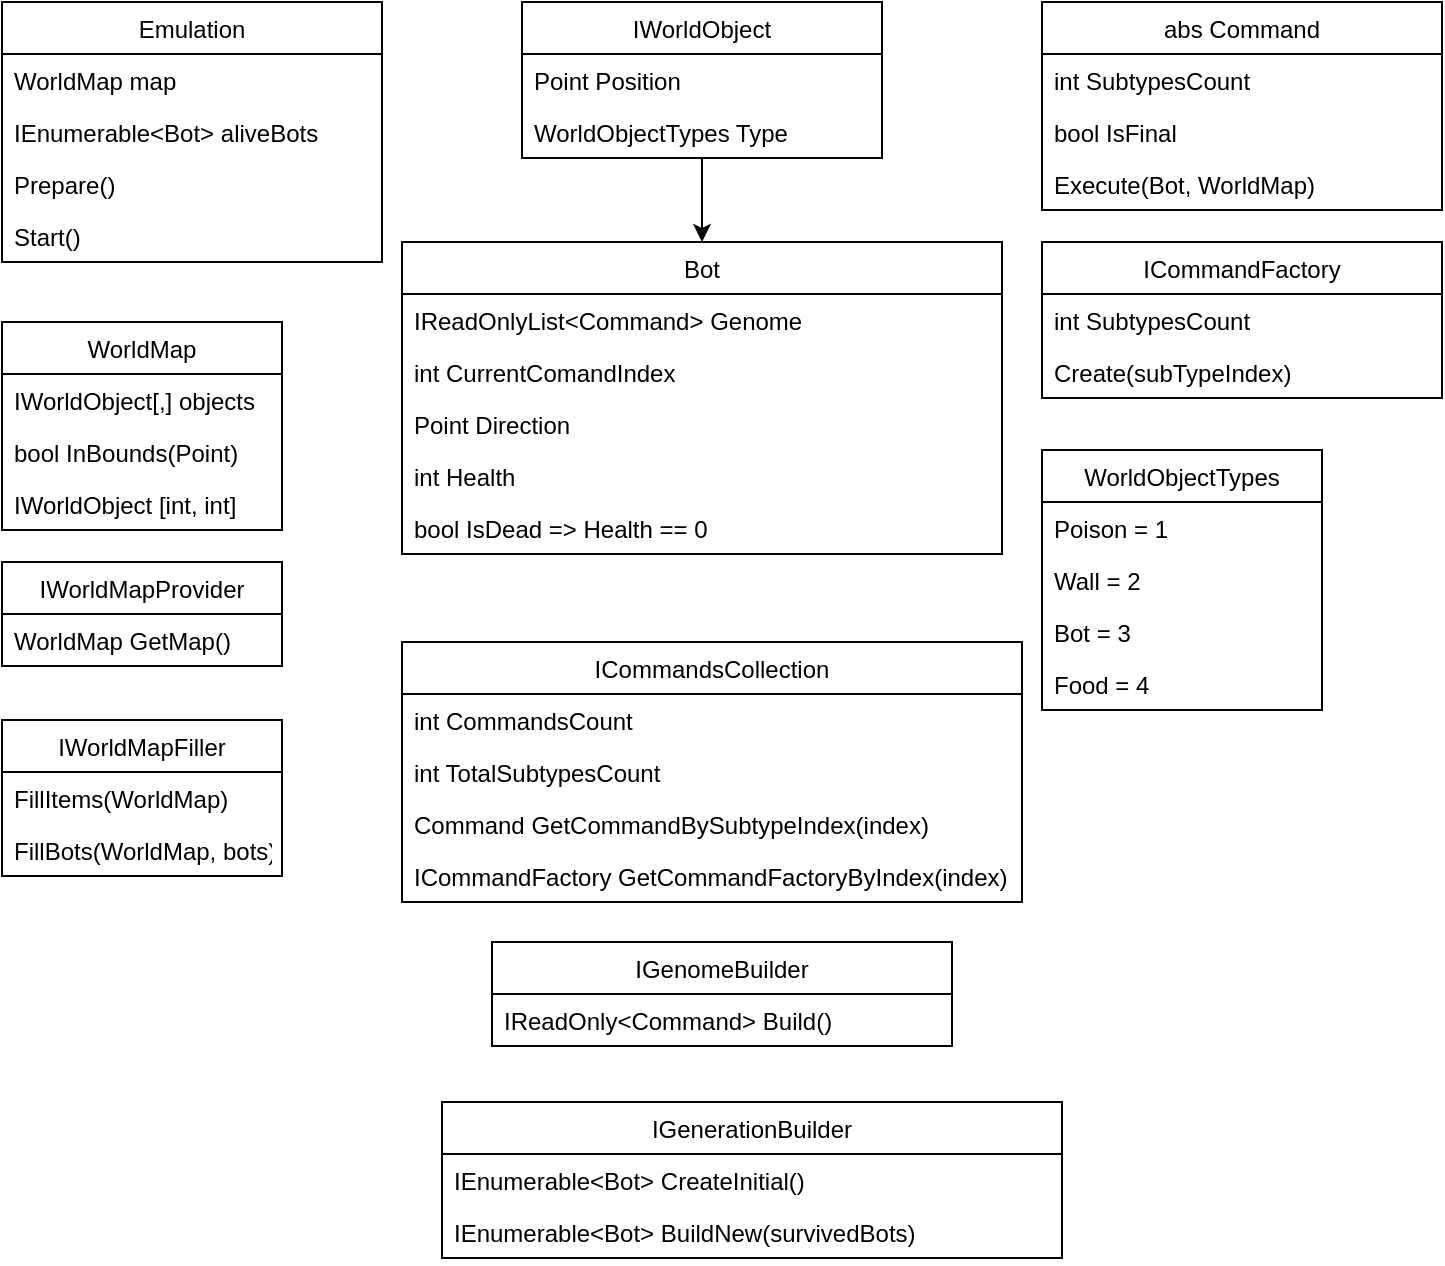 <mxfile version="13.5.7" type="device" pages="2"><diagram id="Khcbyfan9JoKswTuRXxw" name="Emulation"><mxGraphModel dx="1108" dy="520" grid="1" gridSize="10" guides="1" tooltips="1" connect="1" arrows="1" fold="1" page="1" pageScale="1" pageWidth="827" pageHeight="1169" math="0" shadow="0"><root><mxCell id="0"/><mxCell id="1" parent="0"/><mxCell id="8cavNWb1Z9E1jgTCV3Lk-1" value="Emulation" style="swimlane;fontStyle=0;childLayout=stackLayout;horizontal=1;startSize=26;fillColor=none;horizontalStack=0;resizeParent=1;resizeParentMax=0;resizeLast=0;collapsible=1;marginBottom=0;" parent="1" vertex="1"><mxGeometry x="80" y="40" width="190" height="130" as="geometry"/></mxCell><mxCell id="8cavNWb1Z9E1jgTCV3Lk-2" value="WorldMap map" style="text;strokeColor=none;fillColor=none;align=left;verticalAlign=top;spacingLeft=4;spacingRight=4;overflow=hidden;rotatable=0;points=[[0,0.5],[1,0.5]];portConstraint=eastwest;" parent="8cavNWb1Z9E1jgTCV3Lk-1" vertex="1"><mxGeometry y="26" width="190" height="26" as="geometry"/></mxCell><mxCell id="8cavNWb1Z9E1jgTCV3Lk-4" value="IEnumerable&lt;Bot&gt; aliveBots" style="text;strokeColor=none;fillColor=none;align=left;verticalAlign=top;spacingLeft=4;spacingRight=4;overflow=hidden;rotatable=0;points=[[0,0.5],[1,0.5]];portConstraint=eastwest;" parent="8cavNWb1Z9E1jgTCV3Lk-1" vertex="1"><mxGeometry y="52" width="190" height="26" as="geometry"/></mxCell><mxCell id="RR45RFqyNK9u_2G-eAsZ-5" value="Prepare()" style="text;strokeColor=none;fillColor=none;align=left;verticalAlign=top;spacingLeft=4;spacingRight=4;overflow=hidden;rotatable=0;points=[[0,0.5],[1,0.5]];portConstraint=eastwest;" parent="8cavNWb1Z9E1jgTCV3Lk-1" vertex="1"><mxGeometry y="78" width="190" height="26" as="geometry"/></mxCell><mxCell id="RR45RFqyNK9u_2G-eAsZ-6" value="Start()" style="text;strokeColor=none;fillColor=none;align=left;verticalAlign=top;spacingLeft=4;spacingRight=4;overflow=hidden;rotatable=0;points=[[0,0.5],[1,0.5]];portConstraint=eastwest;" parent="8cavNWb1Z9E1jgTCV3Lk-1" vertex="1"><mxGeometry y="104" width="190" height="26" as="geometry"/></mxCell><mxCell id="8cavNWb1Z9E1jgTCV3Lk-34" style="edgeStyle=orthogonalEdgeStyle;rounded=0;orthogonalLoop=1;jettySize=auto;html=1;entryX=0.5;entryY=0;entryDx=0;entryDy=0;" parent="1" source="8cavNWb1Z9E1jgTCV3Lk-26" target="8cavNWb1Z9E1jgTCV3Lk-5" edge="1"><mxGeometry relative="1" as="geometry"/></mxCell><mxCell id="8cavNWb1Z9E1jgTCV3Lk-26" value="IWorldObject" style="swimlane;fontStyle=0;childLayout=stackLayout;horizontal=1;startSize=26;fillColor=none;horizontalStack=0;resizeParent=1;resizeParentMax=0;resizeLast=0;collapsible=1;marginBottom=0;" parent="1" vertex="1"><mxGeometry x="340" y="40" width="180" height="78" as="geometry"/></mxCell><mxCell id="8cavNWb1Z9E1jgTCV3Lk-27" value="Point Position" style="text;strokeColor=none;fillColor=none;align=left;verticalAlign=top;spacingLeft=4;spacingRight=4;overflow=hidden;rotatable=0;points=[[0,0.5],[1,0.5]];portConstraint=eastwest;" parent="8cavNWb1Z9E1jgTCV3Lk-26" vertex="1"><mxGeometry y="26" width="180" height="26" as="geometry"/></mxCell><mxCell id="8cavNWb1Z9E1jgTCV3Lk-35" value="WorldObjectTypes Type" style="text;strokeColor=none;fillColor=none;align=left;verticalAlign=top;spacingLeft=4;spacingRight=4;overflow=hidden;rotatable=0;points=[[0,0.5],[1,0.5]];portConstraint=eastwest;" parent="8cavNWb1Z9E1jgTCV3Lk-26" vertex="1"><mxGeometry y="52" width="180" height="26" as="geometry"/></mxCell><mxCell id="8cavNWb1Z9E1jgTCV3Lk-17" value="abs Command" style="swimlane;fontStyle=0;childLayout=stackLayout;horizontal=1;startSize=26;fillColor=none;horizontalStack=0;resizeParent=1;resizeParentMax=0;resizeLast=0;collapsible=1;marginBottom=0;" parent="1" vertex="1"><mxGeometry x="600" y="40" width="200" height="104" as="geometry"/></mxCell><mxCell id="8cavNWb1Z9E1jgTCV3Lk-18" value="int SubtypesCount" style="text;strokeColor=none;fillColor=none;align=left;verticalAlign=top;spacingLeft=4;spacingRight=4;overflow=hidden;rotatable=0;points=[[0,0.5],[1,0.5]];portConstraint=eastwest;" parent="8cavNWb1Z9E1jgTCV3Lk-17" vertex="1"><mxGeometry y="26" width="200" height="26" as="geometry"/></mxCell><mxCell id="8cavNWb1Z9E1jgTCV3Lk-19" value="bool IsFinal" style="text;strokeColor=none;fillColor=none;align=left;verticalAlign=top;spacingLeft=4;spacingRight=4;overflow=hidden;rotatable=0;points=[[0,0.5],[1,0.5]];portConstraint=eastwest;" parent="8cavNWb1Z9E1jgTCV3Lk-17" vertex="1"><mxGeometry y="52" width="200" height="26" as="geometry"/></mxCell><mxCell id="8cavNWb1Z9E1jgTCV3Lk-36" value="Execute(Bot, WorldMap)" style="text;strokeColor=none;fillColor=none;align=left;verticalAlign=top;spacingLeft=4;spacingRight=4;overflow=hidden;rotatable=0;points=[[0,0.5],[1,0.5]];portConstraint=eastwest;" parent="8cavNWb1Z9E1jgTCV3Lk-17" vertex="1"><mxGeometry y="78" width="200" height="26" as="geometry"/></mxCell><mxCell id="8cavNWb1Z9E1jgTCV3Lk-5" value="Bot" style="swimlane;fontStyle=0;childLayout=stackLayout;horizontal=1;startSize=26;fillColor=none;horizontalStack=0;resizeParent=1;resizeParentMax=0;resizeLast=0;collapsible=1;marginBottom=0;" parent="1" vertex="1"><mxGeometry x="280" y="160" width="300" height="156" as="geometry"/></mxCell><mxCell id="8cavNWb1Z9E1jgTCV3Lk-7" value="IReadOnlyList&lt;Command&gt; Genome" style="text;strokeColor=none;fillColor=none;align=left;verticalAlign=top;spacingLeft=4;spacingRight=4;overflow=hidden;rotatable=0;points=[[0,0.5],[1,0.5]];portConstraint=eastwest;" parent="8cavNWb1Z9E1jgTCV3Lk-5" vertex="1"><mxGeometry y="26" width="300" height="26" as="geometry"/></mxCell><mxCell id="8cavNWb1Z9E1jgTCV3Lk-8" value="int CurrentComandIndex" style="text;strokeColor=none;fillColor=none;align=left;verticalAlign=top;spacingLeft=4;spacingRight=4;overflow=hidden;rotatable=0;points=[[0,0.5],[1,0.5]];portConstraint=eastwest;" parent="8cavNWb1Z9E1jgTCV3Lk-5" vertex="1"><mxGeometry y="52" width="300" height="26" as="geometry"/></mxCell><mxCell id="8cavNWb1Z9E1jgTCV3Lk-24" value="Point Direction" style="text;strokeColor=none;fillColor=none;align=left;verticalAlign=top;spacingLeft=4;spacingRight=4;overflow=hidden;rotatable=0;points=[[0,0.5],[1,0.5]];portConstraint=eastwest;" parent="8cavNWb1Z9E1jgTCV3Lk-5" vertex="1"><mxGeometry y="78" width="300" height="26" as="geometry"/></mxCell><mxCell id="8cavNWb1Z9E1jgTCV3Lk-25" value="int Health" style="text;strokeColor=none;fillColor=none;align=left;verticalAlign=top;spacingLeft=4;spacingRight=4;overflow=hidden;rotatable=0;points=[[0,0.5],[1,0.5]];portConstraint=eastwest;" parent="8cavNWb1Z9E1jgTCV3Lk-5" vertex="1"><mxGeometry y="104" width="300" height="26" as="geometry"/></mxCell><mxCell id="8cavNWb1Z9E1jgTCV3Lk-37" value="bool IsDead =&gt; Health == 0" style="text;strokeColor=none;fillColor=none;align=left;verticalAlign=top;spacingLeft=4;spacingRight=4;overflow=hidden;rotatable=0;points=[[0,0.5],[1,0.5]];portConstraint=eastwest;" parent="8cavNWb1Z9E1jgTCV3Lk-5" vertex="1"><mxGeometry y="130" width="300" height="26" as="geometry"/></mxCell><mxCell id="3pf6KVUqQa_ryW4OPVbg-19" value="ICommandFactory" style="swimlane;fontStyle=0;childLayout=stackLayout;horizontal=1;startSize=26;fillColor=none;horizontalStack=0;resizeParent=1;resizeParentMax=0;resizeLast=0;collapsible=1;marginBottom=0;" parent="1" vertex="1"><mxGeometry x="600" y="160" width="200" height="78" as="geometry"/></mxCell><mxCell id="3pf6KVUqQa_ryW4OPVbg-20" value="int SubtypesCount" style="text;strokeColor=none;fillColor=none;align=left;verticalAlign=top;spacingLeft=4;spacingRight=4;overflow=hidden;rotatable=0;points=[[0,0.5],[1,0.5]];portConstraint=eastwest;" parent="3pf6KVUqQa_ryW4OPVbg-19" vertex="1"><mxGeometry y="26" width="200" height="26" as="geometry"/></mxCell><mxCell id="3pf6KVUqQa_ryW4OPVbg-21" value="Create(subTypeIndex)" style="text;strokeColor=none;fillColor=none;align=left;verticalAlign=top;spacingLeft=4;spacingRight=4;overflow=hidden;rotatable=0;points=[[0,0.5],[1,0.5]];portConstraint=eastwest;" parent="3pf6KVUqQa_ryW4OPVbg-19" vertex="1"><mxGeometry y="52" width="200" height="26" as="geometry"/></mxCell><mxCell id="3pf6KVUqQa_ryW4OPVbg-12" value="ICommandsCollection" style="swimlane;fontStyle=0;childLayout=stackLayout;horizontal=1;startSize=26;fillColor=none;horizontalStack=0;resizeParent=1;resizeParentMax=0;resizeLast=0;collapsible=1;marginBottom=0;" parent="1" vertex="1"><mxGeometry x="280" y="360" width="310" height="130" as="geometry"/></mxCell><mxCell id="3pf6KVUqQa_ryW4OPVbg-16" value="int CommandsCount" style="text;strokeColor=none;fillColor=none;align=left;verticalAlign=top;spacingLeft=4;spacingRight=4;overflow=hidden;rotatable=0;points=[[0,0.5],[1,0.5]];portConstraint=eastwest;" parent="3pf6KVUqQa_ryW4OPVbg-12" vertex="1"><mxGeometry y="26" width="310" height="26" as="geometry"/></mxCell><mxCell id="3pf6KVUqQa_ryW4OPVbg-17" value="int TotalSubtypesCount" style="text;strokeColor=none;fillColor=none;align=left;verticalAlign=top;spacingLeft=4;spacingRight=4;overflow=hidden;rotatable=0;points=[[0,0.5],[1,0.5]];portConstraint=eastwest;" parent="3pf6KVUqQa_ryW4OPVbg-12" vertex="1"><mxGeometry y="52" width="310" height="26" as="geometry"/></mxCell><mxCell id="3pf6KVUqQa_ryW4OPVbg-18" value="Command GetCommandBySubtypeIndex(index)" style="text;strokeColor=none;fillColor=none;align=left;verticalAlign=top;spacingLeft=4;spacingRight=4;overflow=hidden;rotatable=0;points=[[0,0.5],[1,0.5]];portConstraint=eastwest;" parent="3pf6KVUqQa_ryW4OPVbg-12" vertex="1"><mxGeometry y="78" width="310" height="26" as="geometry"/></mxCell><mxCell id="3pf6KVUqQa_ryW4OPVbg-23" value="ICommandFactory GetCommandFactoryByIndex(index)" style="text;strokeColor=none;fillColor=none;align=left;verticalAlign=top;spacingLeft=4;spacingRight=4;overflow=hidden;rotatable=0;points=[[0,0.5],[1,0.5]];portConstraint=eastwest;" parent="3pf6KVUqQa_ryW4OPVbg-12" vertex="1"><mxGeometry y="104" width="310" height="26" as="geometry"/></mxCell><mxCell id="8cavNWb1Z9E1jgTCV3Lk-41" value="WorldObjectTypes" style="swimlane;fontStyle=0;childLayout=stackLayout;horizontal=1;startSize=26;fillColor=none;horizontalStack=0;resizeParent=1;resizeParentMax=0;resizeLast=0;collapsible=1;marginBottom=0;" parent="1" vertex="1"><mxGeometry x="600" y="264" width="140" height="130" as="geometry"/></mxCell><mxCell id="8cavNWb1Z9E1jgTCV3Lk-42" value="Poison = 1" style="text;strokeColor=none;fillColor=none;align=left;verticalAlign=top;spacingLeft=4;spacingRight=4;overflow=hidden;rotatable=0;points=[[0,0.5],[1,0.5]];portConstraint=eastwest;" parent="8cavNWb1Z9E1jgTCV3Lk-41" vertex="1"><mxGeometry y="26" width="140" height="26" as="geometry"/></mxCell><mxCell id="8cavNWb1Z9E1jgTCV3Lk-43" value="Wall = 2" style="text;strokeColor=none;fillColor=none;align=left;verticalAlign=top;spacingLeft=4;spacingRight=4;overflow=hidden;rotatable=0;points=[[0,0.5],[1,0.5]];portConstraint=eastwest;" parent="8cavNWb1Z9E1jgTCV3Lk-41" vertex="1"><mxGeometry y="52" width="140" height="26" as="geometry"/></mxCell><mxCell id="8cavNWb1Z9E1jgTCV3Lk-44" value="Bot = 3" style="text;strokeColor=none;fillColor=none;align=left;verticalAlign=top;spacingLeft=4;spacingRight=4;overflow=hidden;rotatable=0;points=[[0,0.5],[1,0.5]];portConstraint=eastwest;" parent="8cavNWb1Z9E1jgTCV3Lk-41" vertex="1"><mxGeometry y="78" width="140" height="26" as="geometry"/></mxCell><mxCell id="8cavNWb1Z9E1jgTCV3Lk-45" value="Food = 4" style="text;strokeColor=none;fillColor=none;align=left;verticalAlign=top;spacingLeft=4;spacingRight=4;overflow=hidden;rotatable=0;points=[[0,0.5],[1,0.5]];portConstraint=eastwest;" parent="8cavNWb1Z9E1jgTCV3Lk-41" vertex="1"><mxGeometry y="104" width="140" height="26" as="geometry"/></mxCell><mxCell id="3pf6KVUqQa_ryW4OPVbg-1" value="WorldMap" style="swimlane;fontStyle=0;childLayout=stackLayout;horizontal=1;startSize=26;fillColor=none;horizontalStack=0;resizeParent=1;resizeParentMax=0;resizeLast=0;collapsible=1;marginBottom=0;" parent="1" vertex="1"><mxGeometry x="80" y="200" width="140" height="104" as="geometry"/></mxCell><mxCell id="3pf6KVUqQa_ryW4OPVbg-2" value="IWorldObject[,] objects" style="text;strokeColor=none;fillColor=none;align=left;verticalAlign=top;spacingLeft=4;spacingRight=4;overflow=hidden;rotatable=0;points=[[0,0.5],[1,0.5]];portConstraint=eastwest;" parent="3pf6KVUqQa_ryW4OPVbg-1" vertex="1"><mxGeometry y="26" width="140" height="26" as="geometry"/></mxCell><mxCell id="3pf6KVUqQa_ryW4OPVbg-4" value="bool InBounds(Point)" style="text;strokeColor=none;fillColor=none;align=left;verticalAlign=top;spacingLeft=4;spacingRight=4;overflow=hidden;rotatable=0;points=[[0,0.5],[1,0.5]];portConstraint=eastwest;" parent="3pf6KVUqQa_ryW4OPVbg-1" vertex="1"><mxGeometry y="52" width="140" height="26" as="geometry"/></mxCell><mxCell id="3pf6KVUqQa_ryW4OPVbg-24" value="IWorldObject [int, int]" style="text;strokeColor=none;fillColor=none;align=left;verticalAlign=top;spacingLeft=4;spacingRight=4;overflow=hidden;rotatable=0;points=[[0,0.5],[1,0.5]];portConstraint=eastwest;" parent="3pf6KVUqQa_ryW4OPVbg-1" vertex="1"><mxGeometry y="78" width="140" height="26" as="geometry"/></mxCell><mxCell id="-LIKzKmKuScK_DXnijp_-5" value="IWorldMapProvider" style="swimlane;fontStyle=0;childLayout=stackLayout;horizontal=1;startSize=26;fillColor=none;horizontalStack=0;resizeParent=1;resizeParentMax=0;resizeLast=0;collapsible=1;marginBottom=0;" parent="1" vertex="1"><mxGeometry x="80" y="320" width="140" height="52" as="geometry"/></mxCell><mxCell id="-LIKzKmKuScK_DXnijp_-6" value="WorldMap GetMap()" style="text;strokeColor=none;fillColor=none;align=left;verticalAlign=top;spacingLeft=4;spacingRight=4;overflow=hidden;rotatable=0;points=[[0,0.5],[1,0.5]];portConstraint=eastwest;" parent="-LIKzKmKuScK_DXnijp_-5" vertex="1"><mxGeometry y="26" width="140" height="26" as="geometry"/></mxCell><mxCell id="3pf6KVUqQa_ryW4OPVbg-30" value="IGenerationBuilder" style="swimlane;fontStyle=0;childLayout=stackLayout;horizontal=1;startSize=26;fillColor=none;horizontalStack=0;resizeParent=1;resizeParentMax=0;resizeLast=0;collapsible=1;marginBottom=0;" parent="1" vertex="1"><mxGeometry x="300" y="590" width="310" height="78" as="geometry"/></mxCell><mxCell id="3pf6KVUqQa_ryW4OPVbg-32" value="IEnumerable&lt;Bot&gt; CreateInitial()" style="text;strokeColor=none;fillColor=none;align=left;verticalAlign=top;spacingLeft=4;spacingRight=4;overflow=hidden;rotatable=0;points=[[0,0.5],[1,0.5]];portConstraint=eastwest;" parent="3pf6KVUqQa_ryW4OPVbg-30" vertex="1"><mxGeometry y="26" width="310" height="26" as="geometry"/></mxCell><mxCell id="3pf6KVUqQa_ryW4OPVbg-34" value="IEnumerable&lt;Bot&gt; BuildNew(survivedBots)" style="text;strokeColor=none;fillColor=none;align=left;verticalAlign=top;spacingLeft=4;spacingRight=4;overflow=hidden;rotatable=0;points=[[0,0.5],[1,0.5]];portConstraint=eastwest;" parent="3pf6KVUqQa_ryW4OPVbg-30" vertex="1"><mxGeometry y="52" width="310" height="26" as="geometry"/></mxCell><mxCell id="3pf6KVUqQa_ryW4OPVbg-35" value="IGenomeBuilder" style="swimlane;fontStyle=0;childLayout=stackLayout;horizontal=1;startSize=26;fillColor=none;horizontalStack=0;resizeParent=1;resizeParentMax=0;resizeLast=0;collapsible=1;marginBottom=0;" parent="1" vertex="1"><mxGeometry x="325" y="510" width="230" height="52" as="geometry"/></mxCell><mxCell id="3pf6KVUqQa_ryW4OPVbg-37" value="IReadOnly&lt;Command&gt; Build()" style="text;strokeColor=none;fillColor=none;align=left;verticalAlign=top;spacingLeft=4;spacingRight=4;overflow=hidden;rotatable=0;points=[[0,0.5],[1,0.5]];portConstraint=eastwest;" parent="3pf6KVUqQa_ryW4OPVbg-35" vertex="1"><mxGeometry y="26" width="230" height="26" as="geometry"/></mxCell><mxCell id="RR45RFqyNK9u_2G-eAsZ-11" value="IWorldMapFiller" style="swimlane;fontStyle=0;childLayout=stackLayout;horizontal=1;startSize=26;fillColor=none;horizontalStack=0;resizeParent=1;resizeParentMax=0;resizeLast=0;collapsible=1;marginBottom=0;" parent="1" vertex="1"><mxGeometry x="80" y="399" width="140" height="78" as="geometry"/></mxCell><mxCell id="RR45RFqyNK9u_2G-eAsZ-12" value="FillItems(WorldMap)" style="text;strokeColor=none;fillColor=none;align=left;verticalAlign=top;spacingLeft=4;spacingRight=4;overflow=hidden;rotatable=0;points=[[0,0.5],[1,0.5]];portConstraint=eastwest;" parent="RR45RFqyNK9u_2G-eAsZ-11" vertex="1"><mxGeometry y="26" width="140" height="26" as="geometry"/></mxCell><mxCell id="RR45RFqyNK9u_2G-eAsZ-13" value="FillBots(WorldMap, bots)" style="text;strokeColor=none;fillColor=none;align=left;verticalAlign=top;spacingLeft=4;spacingRight=4;overflow=hidden;rotatable=0;points=[[0,0.5],[1,0.5]];portConstraint=eastwest;" parent="RR45RFqyNK9u_2G-eAsZ-11" vertex="1"><mxGeometry y="52" width="140" height="26" as="geometry"/></mxCell></root></mxGraphModel></diagram><diagram id="JZQUl9-UncWt5ObWH7bP" name="Direction applying "><mxGraphModel dx="443" dy="208" grid="1" gridSize="10" guides="1" tooltips="1" connect="1" arrows="1" fold="1" page="1" pageScale="1" pageWidth="827" pageHeight="1169" math="0" shadow="0"><root><mxCell id="eEMEBHZumlZ8Sc6i4eft-0"/><mxCell id="eEMEBHZumlZ8Sc6i4eft-1" parent="eEMEBHZumlZ8Sc6i4eft-0"/><mxCell id="eEMEBHZumlZ8Sc6i4eft-2" value="Bot" style="rounded=0;whiteSpace=wrap;html=1;" vertex="1" parent="eEMEBHZumlZ8Sc6i4eft-1"><mxGeometry x="40" y="40" width="40" height="40" as="geometry"/></mxCell><mxCell id="eEMEBHZumlZ8Sc6i4eft-3" value="-1,-1&lt;br&gt;7" style="text;html=1;align=center;verticalAlign=middle;resizable=0;points=[];autosize=1;" vertex="1" parent="eEMEBHZumlZ8Sc6i4eft-1"><mxGeometry y="5" width="40" height="30" as="geometry"/></mxCell><mxCell id="eEMEBHZumlZ8Sc6i4eft-4" value="0,-1&lt;br&gt;0" style="text;html=1;align=center;verticalAlign=middle;resizable=0;points=[];autosize=1;" vertex="1" parent="eEMEBHZumlZ8Sc6i4eft-1"><mxGeometry x="40" y="5" width="40" height="30" as="geometry"/></mxCell><mxCell id="eEMEBHZumlZ8Sc6i4eft-5" value="1,-1&lt;br&gt;1" style="text;html=1;align=center;verticalAlign=middle;resizable=0;points=[];autosize=1;" vertex="1" parent="eEMEBHZumlZ8Sc6i4eft-1"><mxGeometry x="80" y="5" width="40" height="30" as="geometry"/></mxCell><mxCell id="eEMEBHZumlZ8Sc6i4eft-6" value="1,0&lt;br&gt;2" style="text;html=1;align=center;verticalAlign=middle;resizable=0;points=[];autosize=1;" vertex="1" parent="eEMEBHZumlZ8Sc6i4eft-1"><mxGeometry x="85" y="45" width="30" height="30" as="geometry"/></mxCell><mxCell id="eEMEBHZumlZ8Sc6i4eft-7" value="1,1&lt;br&gt;3" style="text;html=1;align=center;verticalAlign=middle;resizable=0;points=[];autosize=1;" vertex="1" parent="eEMEBHZumlZ8Sc6i4eft-1"><mxGeometry x="85" y="85" width="30" height="30" as="geometry"/></mxCell><mxCell id="eEMEBHZumlZ8Sc6i4eft-8" value="0,1&lt;br&gt;4" style="text;html=1;align=center;verticalAlign=middle;resizable=0;points=[];autosize=1;" vertex="1" parent="eEMEBHZumlZ8Sc6i4eft-1"><mxGeometry x="45" y="85" width="30" height="30" as="geometry"/></mxCell><mxCell id="eEMEBHZumlZ8Sc6i4eft-9" value="-1,1&lt;br&gt;5" style="text;html=1;align=center;verticalAlign=middle;resizable=0;points=[];autosize=1;" vertex="1" parent="eEMEBHZumlZ8Sc6i4eft-1"><mxGeometry y="85" width="40" height="30" as="geometry"/></mxCell><mxCell id="eEMEBHZumlZ8Sc6i4eft-10" value="-1,0&lt;br&gt;6" style="text;html=1;align=center;verticalAlign=middle;resizable=0;points=[];autosize=1;" vertex="1" parent="eEMEBHZumlZ8Sc6i4eft-1"><mxGeometry y="45" width="40" height="30" as="geometry"/></mxCell></root></mxGraphModel></diagram></mxfile>